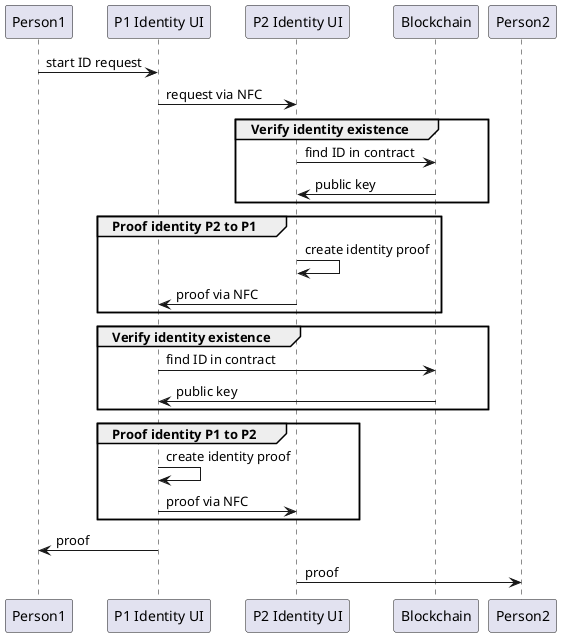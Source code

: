 @startuml

Person1 -> "P1 Identity UI": start ID request
"P1 Identity UI" -> "P2 Identity UI": request via NFC

group Verify identity existence
    "P2 Identity UI" -> Blockchain: find ID in contract
    Blockchain -> "P2 Identity UI": public key
end

group Proof identity P2 to P1
    "P2 Identity UI" -> "P2 Identity UI": create identity proof
    "P2 Identity UI" -> "P1 Identity UI": proof via NFC
end

group Verify identity existence
    "P1 Identity UI" -> Blockchain: find ID in contract
    Blockchain -> "P1 Identity UI": public key
end

group Proof identity P1 to P2
    "P1 Identity UI" -> "P1 Identity UI": create identity proof
    "P1 Identity UI" -> "P2 Identity UI": proof via NFC
end

"P1 Identity UI" -> Person1: proof
"P2 Identity UI" -> Person2: proof

@enduml
